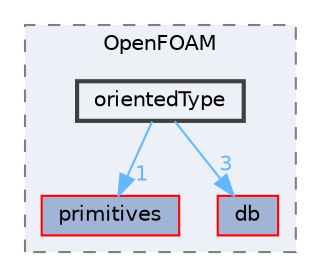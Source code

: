 digraph "src/OpenFOAM/orientedType"
{
 // LATEX_PDF_SIZE
  bgcolor="transparent";
  edge [fontname=Helvetica,fontsize=10,labelfontname=Helvetica,labelfontsize=10];
  node [fontname=Helvetica,fontsize=10,shape=box,height=0.2,width=0.4];
  compound=true
  subgraph clusterdir_c5473ff19b20e6ec4dfe5c310b3778a8 {
    graph [ bgcolor="#edf0f7", pencolor="grey50", label="OpenFOAM", fontname=Helvetica,fontsize=10 style="filled,dashed", URL="dir_c5473ff19b20e6ec4dfe5c310b3778a8.html",tooltip=""]
  dir_3e50f45338116b169052b428016851aa [label="primitives", fillcolor="#a2b4d6", color="red", style="filled", URL="dir_3e50f45338116b169052b428016851aa.html",tooltip=""];
  dir_63c634f7a7cfd679ac26c67fb30fc32f [label="db", fillcolor="#a2b4d6", color="red", style="filled", URL="dir_63c634f7a7cfd679ac26c67fb30fc32f.html",tooltip=""];
  dir_4752927e977386a4f2541ecc801be037 [label="orientedType", fillcolor="#edf0f7", color="grey25", style="filled,bold", URL="dir_4752927e977386a4f2541ecc801be037.html",tooltip=""];
  }
  dir_4752927e977386a4f2541ecc801be037->dir_3e50f45338116b169052b428016851aa [headlabel="1", labeldistance=1.5 headhref="dir_002717_003069.html" href="dir_002717_003069.html" color="steelblue1" fontcolor="steelblue1"];
  dir_4752927e977386a4f2541ecc801be037->dir_63c634f7a7cfd679ac26c67fb30fc32f [headlabel="3", labeldistance=1.5 headhref="dir_002717_000817.html" href="dir_002717_000817.html" color="steelblue1" fontcolor="steelblue1"];
}
